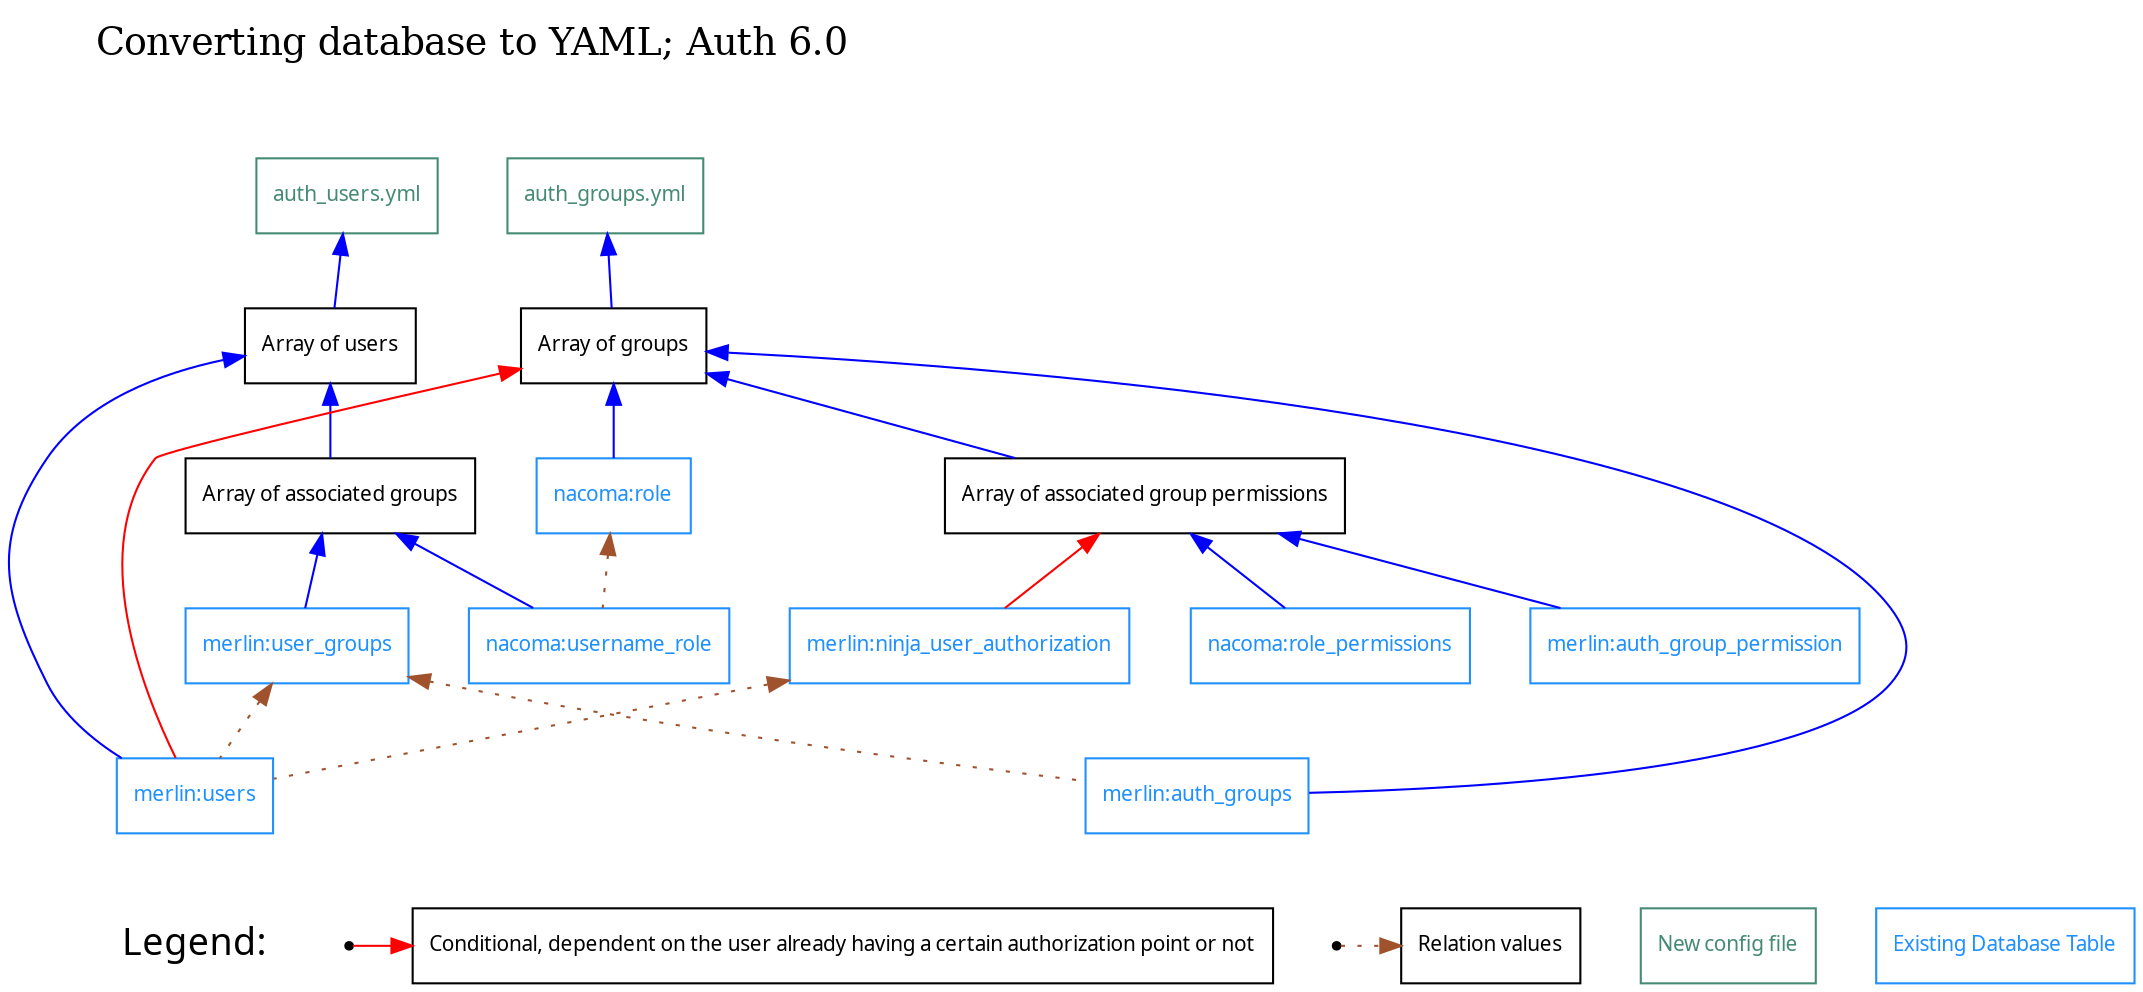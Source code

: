 digraph databaseConversion {
	//Node separation
	nodesep=0.4

	//Title
	Title [label="Converting database to YAML; Auth 6.0", fontsize=18, shape=none]

	//Default styling
	node [color=Black, fontname=Tahoma, fontsize=10, shape=box]
	edge [color=Blue, dir=back]
	
	//Filse
	auth_users	[label="auth_users.yml", color=Aquamarine4, fontcolor=Aquamarine4]
	auth_groups	[label="auth_groups.yml", color=Aquamarine4, fontcolor=Aquamarine4]

	//arrays
	user_array [label="Array of users"]
	user_group_array [label="Array of associated groups"]
	group_perm_array [label="Array of associated group permissions"]
	group_array [label="Array of groups"]

	//Merlin Database with affected tables
	muser_groups [label="merlin:user_groups", color=Dodgerblue, fontcolor=Dodgerblue]
	musers [label="merlin:users", color=Dodgerblue, fontcolor=Dodgerblue]
	mauth_groups [label="merlin:auth_groups", color=Dodgerblue, fontcolor=Dodgerblue]
	mauth_group_perm [label="merlin:auth_group_permission", color=Dodgerblue, fontcolor=Dodgerblue]
	mninja_user_auth [label="merlin:ninja_user_authorization", color=Dodgerblue, fontcolor=Dodgerblue]

	//Nacoma Database with affected tables
	nusername_role [label="nacoma:username_role", color=Dodgerblue, fontcolor=Dodgerblue]
	nrole [label="nacoma:role", color=Dodgerblue, fontcolor=Dodgerblue]
	nrole_perm [label="nacoma:role_permissions", color=Dodgerblue, fontcolor=Dodgerblue]

	//Hierarchy
	Title -> auth_users [style=invis]
	Title -> auth_groups [style=invis]
	auth_users -> user_array
	user_array -> user_group_array
	auth_groups -> group_array
	group_array -> group_perm_array
	group_array -> mauth_groups
	group_array -> nrole
	user_group_array -> muser_groups
	user_group_array -> nusername_role
	group_array -> musers [color=Red, fontcolor=Red]
	group_perm_array -> mninja_user_auth [color=Red, fontcolor=Red]
	group_perm_array -> nrole_perm
	user_array -> musers
	mninja_user_auth -> musers [style=dotted color=Sienna]
	muser_groups -> musers [style=dotted color=Sienna]
	muser_groups -> mauth_groups [style=dotted color=Sienna]
	nrole -> nusername_role [style=dotted color=Sienna]
	group_perm_array -> mauth_group_perm
	
	//Legend
	{
	 	rank=sink;
	 	edge [style=invis, dir=forward]
	 	Legend [label="Legend:", fontsize=18, shape=none]
	 	RedArrow [shape=point]
	 	DottedArrow [shape=point]
	 	ConfFile	[label="New config file", color=Aquamarine4, fontcolor=Aquamarine4]
	 	DBTable	[label="Existing Database Table", color=Dodgerblue, fontcolor=Dodgerblue]
	 	RAValue [label="Conditional, dependent on the user already having a certain authorization point or not"]
		DAValue [label="Relation values"]
		RedArrow -> RAValue [style=solid,color=Red]
		DottedArrow -> DAValue [style=dotted color=Sienna]		 
	}
}